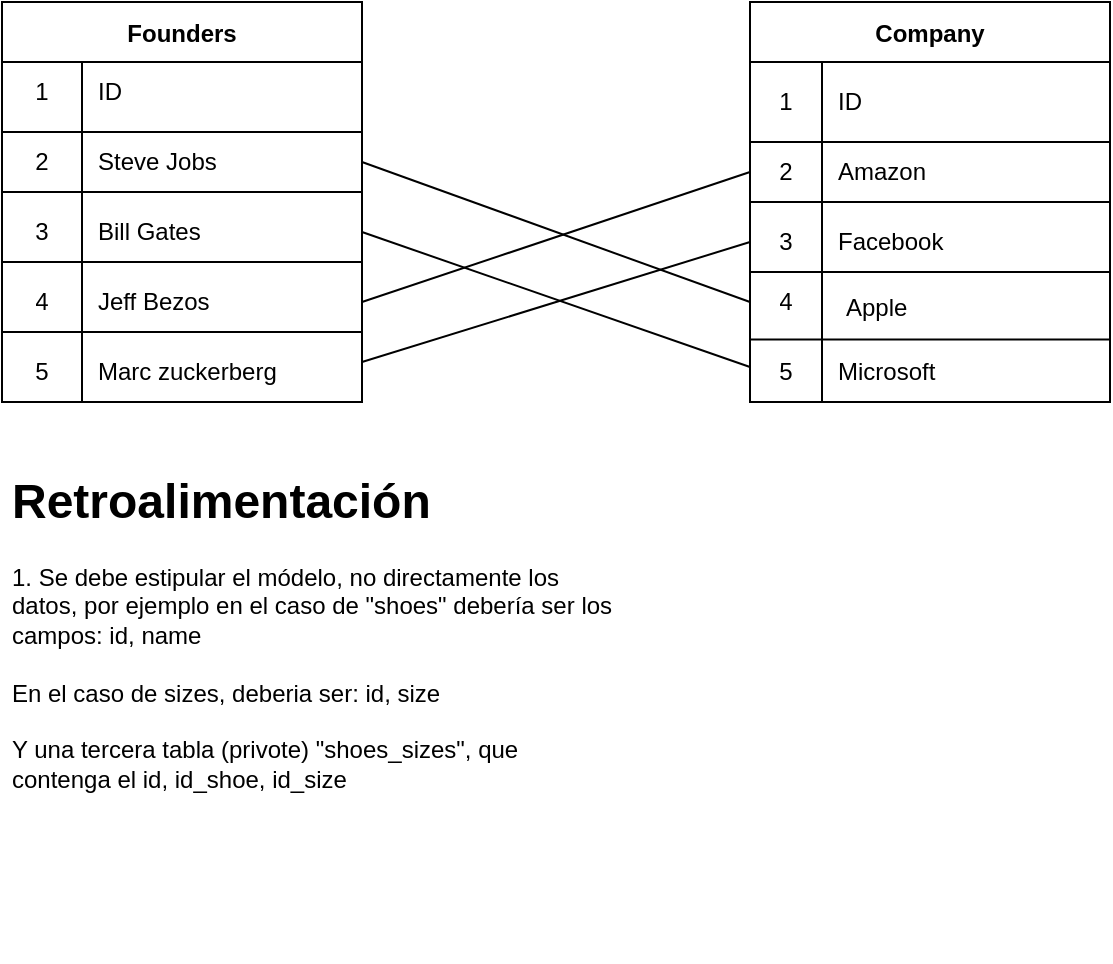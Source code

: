 <mxfile>
    <diagram id="6aGnOZcV2VTULCbX_NDN" name="Página-1">
        <mxGraphModel dx="1154" dy="782" grid="1" gridSize="10" guides="1" tooltips="1" connect="1" arrows="1" fold="1" page="1" pageScale="1" pageWidth="827" pageHeight="1169" math="0" shadow="0">
            <root>
                <mxCell id="0"/>
                <mxCell id="1" parent="0"/>
                <mxCell id="44" value="" style="line;strokeWidth=1;html=1;perimeter=backbonePerimeter;points=[];outlineConnect=0;" parent="1" vertex="1">
                    <mxGeometry x="40" y="210" width="180" height="10" as="geometry"/>
                </mxCell>
                <mxCell id="55" value="Founders" style="shape=table;startSize=30;container=1;collapsible=0;childLayout=tableLayout;fixedRows=1;rowLines=0;fontStyle=1;align=center;pointerEvents=1;strokeWidth=1;" parent="1" vertex="1">
                    <mxGeometry x="40" y="120" width="180" height="200" as="geometry"/>
                </mxCell>
                <mxCell id="59" value="" style="shape=partialRectangle;html=1;whiteSpace=wrap;collapsible=0;dropTarget=0;pointerEvents=1;fillColor=none;top=0;left=0;bottom=0;right=0;points=[[0,0.5],[1,0.5]];portConstraint=eastwest;strokeWidth=1;" parent="55" vertex="1">
                    <mxGeometry y="30" width="180" height="30" as="geometry"/>
                </mxCell>
                <mxCell id="60" value="1" style="shape=partialRectangle;html=1;whiteSpace=wrap;connectable=0;fillColor=none;top=0;left=0;bottom=0;right=0;overflow=hidden;pointerEvents=1;strokeWidth=1;" parent="59" vertex="1">
                    <mxGeometry width="40" height="30" as="geometry">
                        <mxRectangle width="40" height="30" as="alternateBounds"/>
                    </mxGeometry>
                </mxCell>
                <mxCell id="61" value="ID" style="shape=partialRectangle;html=1;whiteSpace=wrap;connectable=0;fillColor=none;top=0;left=0;bottom=0;right=0;align=left;spacingLeft=6;overflow=hidden;pointerEvents=1;strokeWidth=1;" parent="59" vertex="1">
                    <mxGeometry x="40" width="140" height="30" as="geometry">
                        <mxRectangle width="140" height="30" as="alternateBounds"/>
                    </mxGeometry>
                </mxCell>
                <mxCell id="62" value="" style="shape=partialRectangle;html=1;whiteSpace=wrap;collapsible=0;dropTarget=0;pointerEvents=1;fillColor=none;top=0;left=0;bottom=0;right=0;points=[[0,0.5],[1,0.5]];portConstraint=eastwest;strokeWidth=1;" parent="55" vertex="1">
                    <mxGeometry y="60" width="180" height="40" as="geometry"/>
                </mxCell>
                <mxCell id="63" value="2" style="shape=partialRectangle;html=1;whiteSpace=wrap;connectable=0;fillColor=none;top=0;left=0;bottom=0;right=0;overflow=hidden;pointerEvents=1;strokeWidth=1;" parent="62" vertex="1">
                    <mxGeometry width="40" height="40" as="geometry">
                        <mxRectangle width="40" height="40" as="alternateBounds"/>
                    </mxGeometry>
                </mxCell>
                <mxCell id="64" value="Steve Jobs" style="shape=partialRectangle;html=1;whiteSpace=wrap;connectable=0;fillColor=none;top=0;left=0;bottom=0;right=0;align=left;spacingLeft=6;overflow=hidden;pointerEvents=1;strokeWidth=1;" parent="62" vertex="1">
                    <mxGeometry x="40" width="140" height="40" as="geometry">
                        <mxRectangle width="140" height="40" as="alternateBounds"/>
                    </mxGeometry>
                </mxCell>
                <mxCell id="56" value="" style="shape=partialRectangle;html=1;whiteSpace=wrap;collapsible=0;dropTarget=0;pointerEvents=1;fillColor=none;top=0;left=0;bottom=1;right=0;points=[[0,0.5],[1,0.5]];portConstraint=eastwest;strokeWidth=1;" parent="55" vertex="1">
                    <mxGeometry y="100" width="180" height="30" as="geometry"/>
                </mxCell>
                <mxCell id="57" value="3" style="shape=partialRectangle;html=1;whiteSpace=wrap;connectable=0;fillColor=none;top=0;left=0;bottom=0;right=0;overflow=hidden;pointerEvents=1;strokeWidth=1;" parent="56" vertex="1">
                    <mxGeometry width="40" height="30" as="geometry">
                        <mxRectangle width="40" height="30" as="alternateBounds"/>
                    </mxGeometry>
                </mxCell>
                <mxCell id="58" value="Bill Gates" style="shape=partialRectangle;html=1;whiteSpace=wrap;connectable=0;fillColor=none;top=0;left=0;bottom=0;right=0;align=left;spacingLeft=6;overflow=hidden;pointerEvents=1;strokeWidth=1;" parent="56" vertex="1">
                    <mxGeometry x="40" width="140" height="30" as="geometry">
                        <mxRectangle width="140" height="30" as="alternateBounds"/>
                    </mxGeometry>
                </mxCell>
                <mxCell id="74" value="Jeff Bezos&amp;nbsp;" style="shape=partialRectangle;html=1;whiteSpace=wrap;connectable=0;fillColor=none;top=0;left=0;bottom=0;right=0;align=left;spacingLeft=6;overflow=hidden;pointerEvents=1;strokeWidth=1;" parent="1" vertex="1">
                    <mxGeometry x="80" y="250" width="140" height="40" as="geometry">
                        <mxRectangle width="140" height="30" as="alternateBounds"/>
                    </mxGeometry>
                </mxCell>
                <mxCell id="75" value="4" style="shape=partialRectangle;html=1;whiteSpace=wrap;connectable=0;fillColor=none;top=0;left=0;bottom=0;right=0;overflow=hidden;pointerEvents=1;strokeWidth=1;" parent="1" vertex="1">
                    <mxGeometry x="40" y="250" width="40" height="40" as="geometry">
                        <mxRectangle width="40" height="30" as="alternateBounds"/>
                    </mxGeometry>
                </mxCell>
                <mxCell id="77" value="" style="line;strokeWidth=1;html=1;" parent="1" vertex="1">
                    <mxGeometry x="40" y="180" width="180" height="10" as="geometry"/>
                </mxCell>
                <mxCell id="78" value="Company" style="shape=table;startSize=30;container=1;collapsible=0;childLayout=tableLayout;fixedRows=1;rowLines=0;fontStyle=1;align=center;pointerEvents=1;strokeWidth=1;" parent="1" vertex="1">
                    <mxGeometry x="414" y="120" width="180" height="200" as="geometry"/>
                </mxCell>
                <mxCell id="79" value="" style="shape=partialRectangle;html=1;whiteSpace=wrap;collapsible=0;dropTarget=0;pointerEvents=1;fillColor=none;top=0;left=0;bottom=1;right=0;points=[[0,0.5],[1,0.5]];portConstraint=eastwest;strokeWidth=1;" parent="78" vertex="1">
                    <mxGeometry y="30" width="180" height="40" as="geometry"/>
                </mxCell>
                <mxCell id="80" value="1" style="shape=partialRectangle;html=1;whiteSpace=wrap;connectable=0;fillColor=none;top=0;left=0;bottom=0;right=0;overflow=hidden;pointerEvents=1;strokeWidth=1;" parent="79" vertex="1">
                    <mxGeometry width="36" height="40" as="geometry">
                        <mxRectangle width="36" height="40" as="alternateBounds"/>
                    </mxGeometry>
                </mxCell>
                <mxCell id="81" value="ID" style="shape=partialRectangle;html=1;whiteSpace=wrap;connectable=0;fillColor=none;top=0;left=0;bottom=0;right=0;align=left;spacingLeft=6;overflow=hidden;pointerEvents=1;strokeWidth=1;" parent="79" vertex="1">
                    <mxGeometry x="36" width="144" height="40" as="geometry">
                        <mxRectangle width="144" height="40" as="alternateBounds"/>
                    </mxGeometry>
                </mxCell>
                <mxCell id="82" value="" style="shape=partialRectangle;html=1;whiteSpace=wrap;collapsible=0;dropTarget=0;pointerEvents=1;fillColor=none;top=0;left=0;bottom=0;right=0;points=[[0,0.5],[1,0.5]];portConstraint=eastwest;strokeWidth=1;" parent="78" vertex="1">
                    <mxGeometry y="70" width="180" height="30" as="geometry"/>
                </mxCell>
                <mxCell id="83" value="2" style="shape=partialRectangle;html=1;whiteSpace=wrap;connectable=0;fillColor=none;top=0;left=0;bottom=0;right=0;overflow=hidden;pointerEvents=1;strokeWidth=1;" parent="82" vertex="1">
                    <mxGeometry width="36" height="30" as="geometry">
                        <mxRectangle width="36" height="30" as="alternateBounds"/>
                    </mxGeometry>
                </mxCell>
                <mxCell id="84" value="Amazon" style="shape=partialRectangle;html=1;whiteSpace=wrap;connectable=0;fillColor=none;top=0;left=0;bottom=0;right=0;align=left;spacingLeft=6;overflow=hidden;pointerEvents=1;strokeWidth=1;" parent="82" vertex="1">
                    <mxGeometry x="36" width="144" height="30" as="geometry">
                        <mxRectangle width="144" height="30" as="alternateBounds"/>
                    </mxGeometry>
                </mxCell>
                <mxCell id="85" value="" style="shape=partialRectangle;html=1;whiteSpace=wrap;collapsible=0;dropTarget=0;pointerEvents=1;fillColor=none;top=0;left=0;bottom=0;right=0;points=[[0,0.5],[1,0.5]];portConstraint=eastwest;strokeWidth=1;" parent="78" vertex="1">
                    <mxGeometry y="100" width="180" height="40" as="geometry"/>
                </mxCell>
                <mxCell id="86" value="3" style="shape=partialRectangle;html=1;whiteSpace=wrap;connectable=0;fillColor=none;top=0;left=0;bottom=0;right=0;overflow=hidden;pointerEvents=1;strokeWidth=1;" parent="85" vertex="1">
                    <mxGeometry width="36" height="40" as="geometry">
                        <mxRectangle width="36" height="40" as="alternateBounds"/>
                    </mxGeometry>
                </mxCell>
                <mxCell id="87" value="Facebook" style="shape=partialRectangle;html=1;whiteSpace=wrap;connectable=0;fillColor=none;top=0;left=0;bottom=0;right=0;align=left;spacingLeft=6;overflow=hidden;pointerEvents=1;strokeWidth=1;" parent="85" vertex="1">
                    <mxGeometry x="36" width="144" height="40" as="geometry">
                        <mxRectangle width="144" height="40" as="alternateBounds"/>
                    </mxGeometry>
                </mxCell>
                <mxCell id="88" value="Apple" style="shape=partialRectangle;html=1;whiteSpace=wrap;connectable=0;fillColor=none;top=0;left=0;bottom=0;right=0;align=left;spacingLeft=6;overflow=hidden;pointerEvents=1;strokeWidth=1;" parent="1" vertex="1">
                    <mxGeometry x="454" y="257.5" width="140" height="30" as="geometry">
                        <mxRectangle width="140" height="30" as="alternateBounds"/>
                    </mxGeometry>
                </mxCell>
                <mxCell id="89" value="4" style="shape=partialRectangle;html=1;whiteSpace=wrap;connectable=0;fillColor=none;top=0;left=0;bottom=0;right=0;overflow=hidden;pointerEvents=1;strokeWidth=1;" parent="1" vertex="1">
                    <mxGeometry x="414" y="240" width="36" height="60" as="geometry">
                        <mxRectangle width="40" height="30" as="alternateBounds"/>
                    </mxGeometry>
                </mxCell>
                <mxCell id="91" value="" style="line;strokeWidth=1;html=1;" parent="1" vertex="1">
                    <mxGeometry x="414" y="230" width="180" height="50" as="geometry"/>
                </mxCell>
                <mxCell id="93" value="" style="line;strokeWidth=1;direction=south;html=1;" parent="1" vertex="1">
                    <mxGeometry x="70" y="250" width="20" height="40" as="geometry"/>
                </mxCell>
                <mxCell id="94" value="" style="line;strokeWidth=1;html=1;" parent="1" vertex="1">
                    <mxGeometry x="414" y="160" width="180" height="120" as="geometry"/>
                </mxCell>
                <mxCell id="95" value="" style="line;strokeWidth=1;direction=south;html=1;" parent="1" vertex="1">
                    <mxGeometry x="440" y="245" width="20" height="45" as="geometry"/>
                </mxCell>
                <mxCell id="102" value="Marc zuckerberg" style="shape=partialRectangle;html=1;whiteSpace=wrap;connectable=0;fillColor=none;top=0;left=0;bottom=0;right=0;align=left;spacingLeft=6;overflow=hidden;pointerEvents=1;strokeWidth=1;" parent="1" vertex="1">
                    <mxGeometry x="80" y="280" width="140" height="50" as="geometry">
                        <mxRectangle width="140" height="30" as="alternateBounds"/>
                    </mxGeometry>
                </mxCell>
                <mxCell id="103" value="5" style="shape=partialRectangle;html=1;whiteSpace=wrap;connectable=0;fillColor=none;top=0;left=0;bottom=0;right=0;overflow=hidden;pointerEvents=1;strokeWidth=1;" parent="1" vertex="1">
                    <mxGeometry x="40" y="280" width="40" height="50" as="geometry">
                        <mxRectangle width="40" height="30" as="alternateBounds"/>
                    </mxGeometry>
                </mxCell>
                <mxCell id="104" value="" style="line;strokeWidth=1;direction=south;html=1;perimeter=backbonePerimeter;points=[];outlineConnect=0;" parent="1" vertex="1">
                    <mxGeometry x="60" y="280" width="40" height="40" as="geometry"/>
                </mxCell>
                <mxCell id="106" value="" style="line;strokeWidth=1;html=1;" parent="1" vertex="1">
                    <mxGeometry x="40" y="280" width="180" height="10" as="geometry"/>
                </mxCell>
                <mxCell id="108" value="5" style="shape=partialRectangle;html=1;whiteSpace=wrap;connectable=0;fillColor=none;top=0;left=0;bottom=0;right=0;overflow=hidden;pointerEvents=1;strokeWidth=1;" parent="1" vertex="1">
                    <mxGeometry x="414" y="290" width="36" height="30" as="geometry">
                        <mxRectangle width="36" height="30" as="alternateBounds"/>
                    </mxGeometry>
                </mxCell>
                <mxCell id="109" value="Microsoft" style="shape=partialRectangle;html=1;whiteSpace=wrap;connectable=0;fillColor=none;top=0;left=0;bottom=0;right=0;align=left;spacingLeft=6;overflow=hidden;pointerEvents=1;strokeWidth=1;" parent="1" vertex="1">
                    <mxGeometry x="450" y="290" width="140" height="30" as="geometry">
                        <mxRectangle width="140" height="30" as="alternateBounds"/>
                    </mxGeometry>
                </mxCell>
                <mxCell id="111" value="" style="line;strokeWidth=1;html=1;" parent="1" vertex="1">
                    <mxGeometry x="414" y="280" width="180" height="17.5" as="geometry"/>
                </mxCell>
                <mxCell id="112" value="" style="line;strokeWidth=1;direction=south;html=1;" parent="1" vertex="1">
                    <mxGeometry x="442.5" y="290" width="15" height="30" as="geometry"/>
                </mxCell>
                <mxCell id="113" value="" style="endArrow=none;html=1;entryX=0;entryY=0.5;entryDx=0;entryDy=0;" parent="1" target="85" edge="1">
                    <mxGeometry width="50" height="50" relative="1" as="geometry">
                        <mxPoint x="220" y="300" as="sourcePoint"/>
                        <mxPoint x="270" y="250" as="targetPoint"/>
                    </mxGeometry>
                </mxCell>
                <mxCell id="114" value="" style="endArrow=none;html=1;entryX=0;entryY=0.5;entryDx=0;entryDy=0;" parent="1" target="82" edge="1">
                    <mxGeometry width="50" height="50" relative="1" as="geometry">
                        <mxPoint x="220" y="270" as="sourcePoint"/>
                        <mxPoint x="270" y="220" as="targetPoint"/>
                    </mxGeometry>
                </mxCell>
                <mxCell id="115" value="" style="endArrow=none;html=1;exitX=1;exitY=0.5;exitDx=0;exitDy=0;" parent="1" source="56" edge="1">
                    <mxGeometry width="50" height="50" relative="1" as="geometry">
                        <mxPoint x="234" y="232.5" as="sourcePoint"/>
                        <mxPoint x="414" y="302.5" as="targetPoint"/>
                    </mxGeometry>
                </mxCell>
                <mxCell id="116" value="" style="endArrow=none;html=1;exitX=1;exitY=0.5;exitDx=0;exitDy=0;" parent="1" source="62" edge="1">
                    <mxGeometry width="50" height="50" relative="1" as="geometry">
                        <mxPoint x="250" y="190" as="sourcePoint"/>
                        <mxPoint x="414" y="270" as="targetPoint"/>
                    </mxGeometry>
                </mxCell>
                <mxCell id="117" value="&lt;h1&gt;Retroalimentación&lt;/h1&gt;&lt;div&gt;1. Se debe estipular el módelo, no directamente los datos, por ejemplo en el caso de &quot;shoes&quot; debería ser los campos: id, name&lt;/div&gt;&lt;div&gt;&lt;br&gt;&lt;/div&gt;&lt;div&gt;En el caso de sizes, deberia ser: id, size&lt;/div&gt;&lt;div&gt;&lt;br&gt;&lt;/div&gt;&lt;div&gt;Y una tercera tabla (privote) &quot;shoes_sizes&quot;, que contenga el id, id_shoe, id_size&lt;/div&gt;" style="text;html=1;strokeColor=none;fillColor=none;spacing=5;spacingTop=-20;whiteSpace=wrap;overflow=hidden;rounded=0;" vertex="1" parent="1">
                    <mxGeometry x="40" y="350" width="310" height="250" as="geometry"/>
                </mxCell>
            </root>
        </mxGraphModel>
    </diagram>
</mxfile>